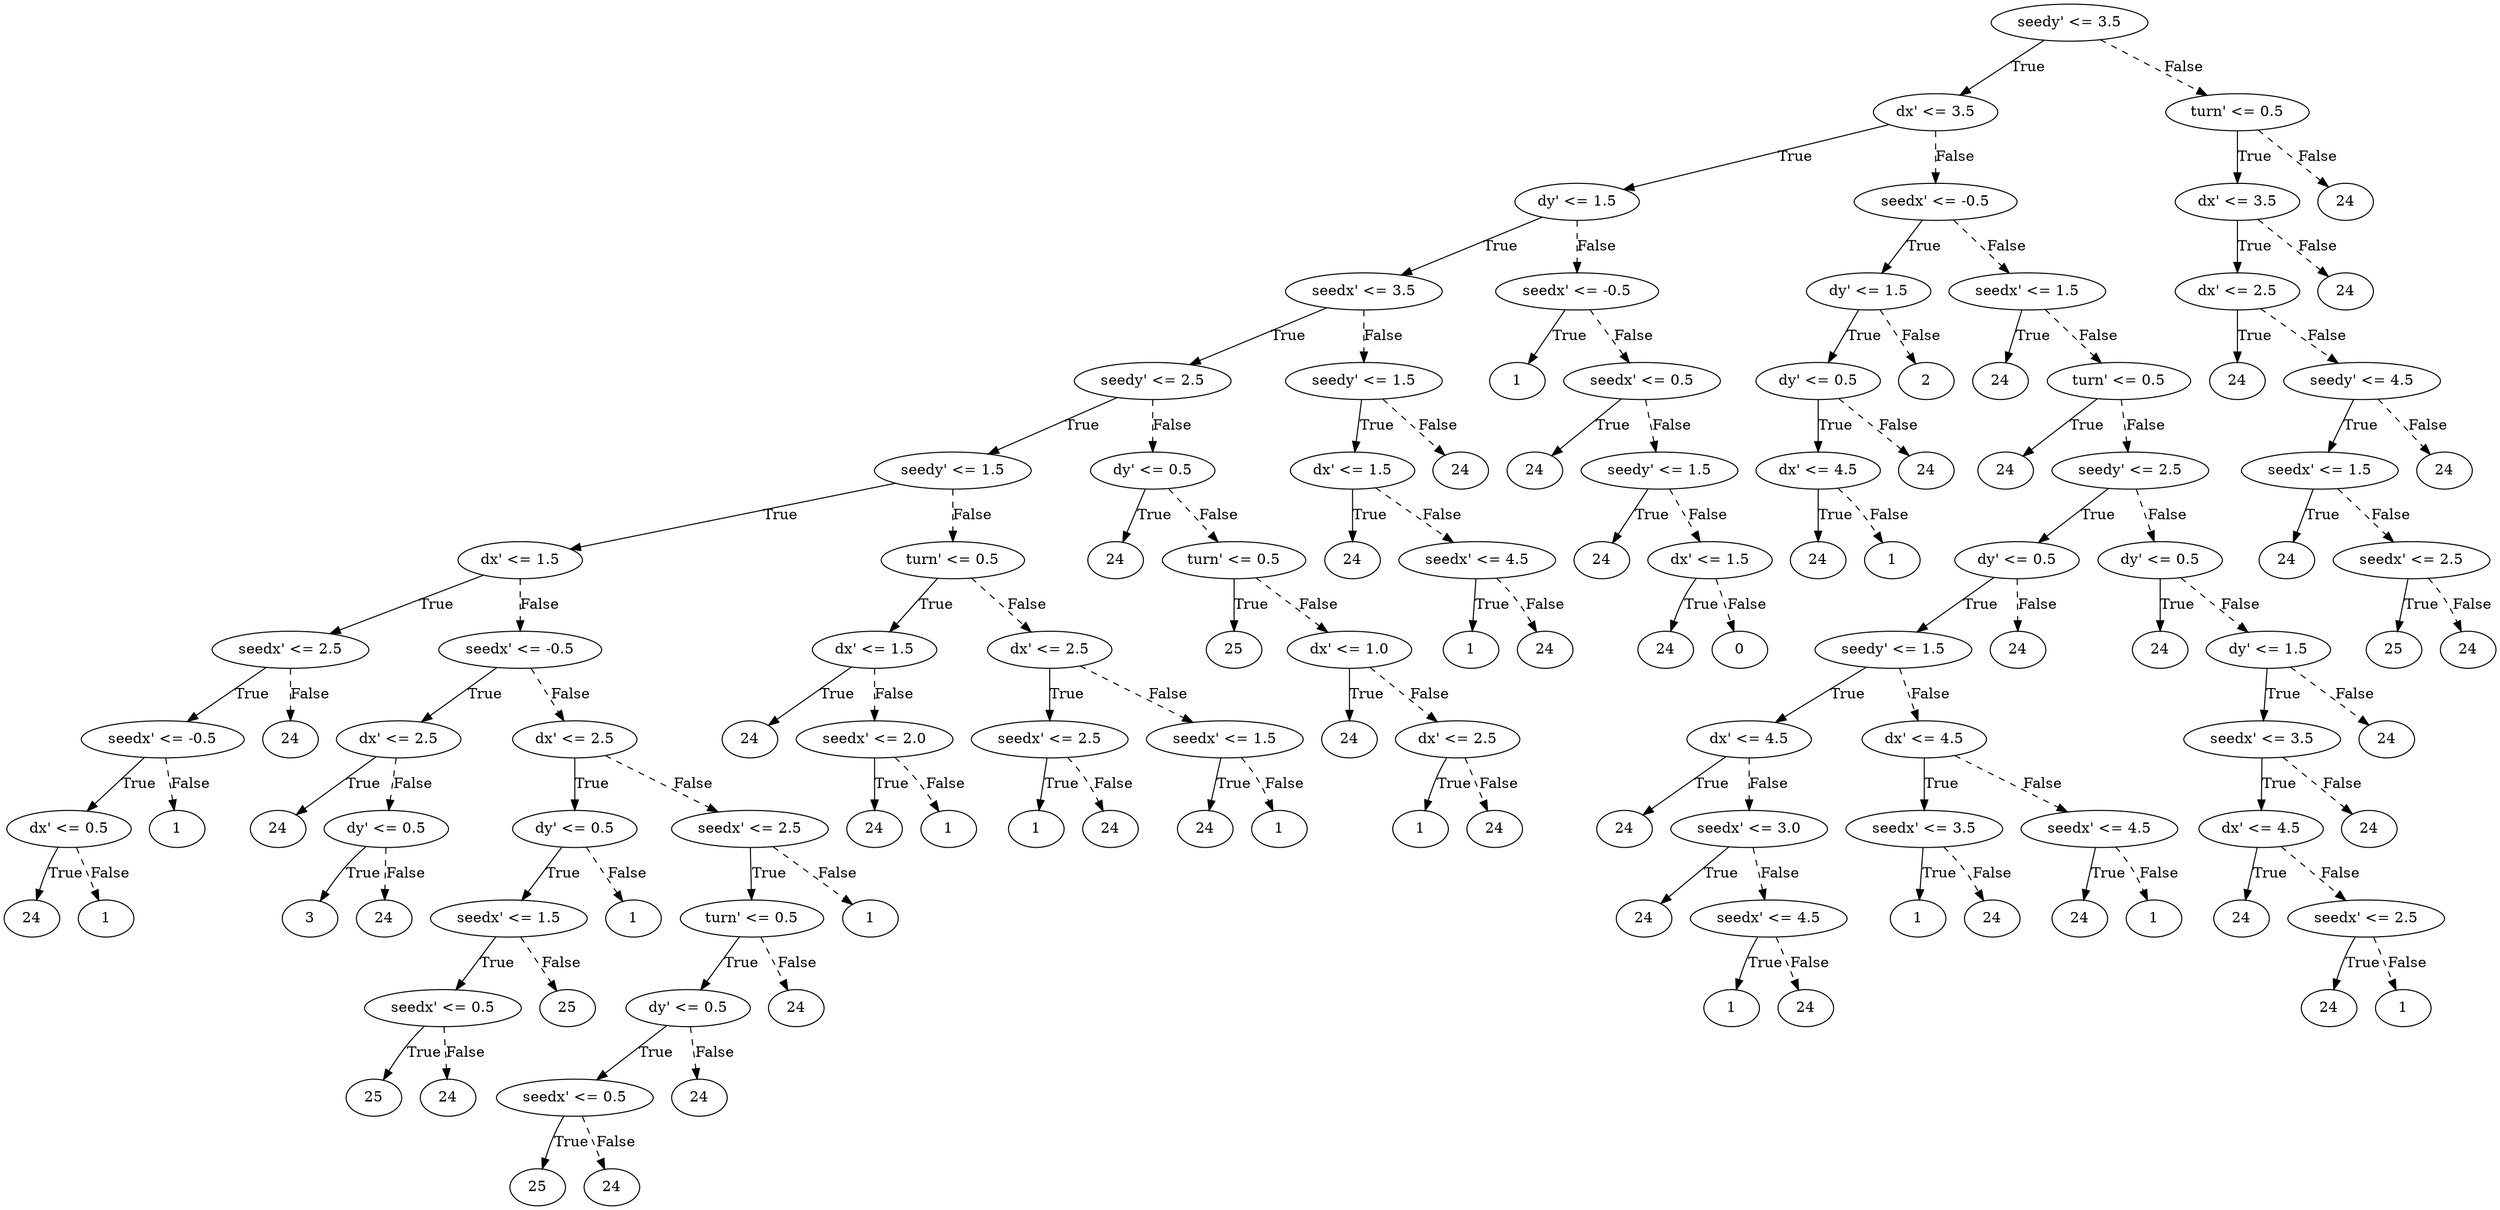 digraph {
0 [label="seedy' <= 3.5"];
1 [label="dx' <= 3.5"];
2 [label="dy' <= 1.5"];
3 [label="seedx' <= 3.5"];
4 [label="seedy' <= 2.5"];
5 [label="seedy' <= 1.5"];
6 [label="dx' <= 1.5"];
7 [label="seedx' <= 2.5"];
8 [label="seedx' <= -0.5"];
9 [label="dx' <= 0.5"];
10 [label="24"];
9 -> 10 [label="True"];
11 [label="1"];
9 -> 11 [style="dashed", label="False"];
8 -> 9 [label="True"];
12 [label="1"];
8 -> 12 [style="dashed", label="False"];
7 -> 8 [label="True"];
13 [label="24"];
7 -> 13 [style="dashed", label="False"];
6 -> 7 [label="True"];
14 [label="seedx' <= -0.5"];
15 [label="dx' <= 2.5"];
16 [label="24"];
15 -> 16 [label="True"];
17 [label="dy' <= 0.5"];
18 [label="3"];
17 -> 18 [label="True"];
19 [label="24"];
17 -> 19 [style="dashed", label="False"];
15 -> 17 [style="dashed", label="False"];
14 -> 15 [label="True"];
20 [label="dx' <= 2.5"];
21 [label="dy' <= 0.5"];
22 [label="seedx' <= 1.5"];
23 [label="seedx' <= 0.5"];
24 [label="25"];
23 -> 24 [label="True"];
25 [label="24"];
23 -> 25 [style="dashed", label="False"];
22 -> 23 [label="True"];
26 [label="25"];
22 -> 26 [style="dashed", label="False"];
21 -> 22 [label="True"];
27 [label="1"];
21 -> 27 [style="dashed", label="False"];
20 -> 21 [label="True"];
28 [label="seedx' <= 2.5"];
29 [label="turn' <= 0.5"];
30 [label="dy' <= 0.5"];
31 [label="seedx' <= 0.5"];
32 [label="25"];
31 -> 32 [label="True"];
33 [label="24"];
31 -> 33 [style="dashed", label="False"];
30 -> 31 [label="True"];
34 [label="24"];
30 -> 34 [style="dashed", label="False"];
29 -> 30 [label="True"];
35 [label="24"];
29 -> 35 [style="dashed", label="False"];
28 -> 29 [label="True"];
36 [label="1"];
28 -> 36 [style="dashed", label="False"];
20 -> 28 [style="dashed", label="False"];
14 -> 20 [style="dashed", label="False"];
6 -> 14 [style="dashed", label="False"];
5 -> 6 [label="True"];
37 [label="turn' <= 0.5"];
38 [label="dx' <= 1.5"];
39 [label="24"];
38 -> 39 [label="True"];
40 [label="seedx' <= 2.0"];
41 [label="24"];
40 -> 41 [label="True"];
42 [label="1"];
40 -> 42 [style="dashed", label="False"];
38 -> 40 [style="dashed", label="False"];
37 -> 38 [label="True"];
43 [label="dx' <= 2.5"];
44 [label="seedx' <= 2.5"];
45 [label="1"];
44 -> 45 [label="True"];
46 [label="24"];
44 -> 46 [style="dashed", label="False"];
43 -> 44 [label="True"];
47 [label="seedx' <= 1.5"];
48 [label="24"];
47 -> 48 [label="True"];
49 [label="1"];
47 -> 49 [style="dashed", label="False"];
43 -> 47 [style="dashed", label="False"];
37 -> 43 [style="dashed", label="False"];
5 -> 37 [style="dashed", label="False"];
4 -> 5 [label="True"];
50 [label="dy' <= 0.5"];
51 [label="24"];
50 -> 51 [label="True"];
52 [label="turn' <= 0.5"];
53 [label="25"];
52 -> 53 [label="True"];
54 [label="dx' <= 1.0"];
55 [label="24"];
54 -> 55 [label="True"];
56 [label="dx' <= 2.5"];
57 [label="1"];
56 -> 57 [label="True"];
58 [label="24"];
56 -> 58 [style="dashed", label="False"];
54 -> 56 [style="dashed", label="False"];
52 -> 54 [style="dashed", label="False"];
50 -> 52 [style="dashed", label="False"];
4 -> 50 [style="dashed", label="False"];
3 -> 4 [label="True"];
59 [label="seedy' <= 1.5"];
60 [label="dx' <= 1.5"];
61 [label="24"];
60 -> 61 [label="True"];
62 [label="seedx' <= 4.5"];
63 [label="1"];
62 -> 63 [label="True"];
64 [label="24"];
62 -> 64 [style="dashed", label="False"];
60 -> 62 [style="dashed", label="False"];
59 -> 60 [label="True"];
65 [label="24"];
59 -> 65 [style="dashed", label="False"];
3 -> 59 [style="dashed", label="False"];
2 -> 3 [label="True"];
66 [label="seedx' <= -0.5"];
67 [label="1"];
66 -> 67 [label="True"];
68 [label="seedx' <= 0.5"];
69 [label="24"];
68 -> 69 [label="True"];
70 [label="seedy' <= 1.5"];
71 [label="24"];
70 -> 71 [label="True"];
72 [label="dx' <= 1.5"];
73 [label="24"];
72 -> 73 [label="True"];
74 [label="0"];
72 -> 74 [style="dashed", label="False"];
70 -> 72 [style="dashed", label="False"];
68 -> 70 [style="dashed", label="False"];
66 -> 68 [style="dashed", label="False"];
2 -> 66 [style="dashed", label="False"];
1 -> 2 [label="True"];
75 [label="seedx' <= -0.5"];
76 [label="dy' <= 1.5"];
77 [label="dy' <= 0.5"];
78 [label="dx' <= 4.5"];
79 [label="24"];
78 -> 79 [label="True"];
80 [label="1"];
78 -> 80 [style="dashed", label="False"];
77 -> 78 [label="True"];
81 [label="24"];
77 -> 81 [style="dashed", label="False"];
76 -> 77 [label="True"];
82 [label="2"];
76 -> 82 [style="dashed", label="False"];
75 -> 76 [label="True"];
83 [label="seedx' <= 1.5"];
84 [label="24"];
83 -> 84 [label="True"];
85 [label="turn' <= 0.5"];
86 [label="24"];
85 -> 86 [label="True"];
87 [label="seedy' <= 2.5"];
88 [label="dy' <= 0.5"];
89 [label="seedy' <= 1.5"];
90 [label="dx' <= 4.5"];
91 [label="24"];
90 -> 91 [label="True"];
92 [label="seedx' <= 3.0"];
93 [label="24"];
92 -> 93 [label="True"];
94 [label="seedx' <= 4.5"];
95 [label="1"];
94 -> 95 [label="True"];
96 [label="24"];
94 -> 96 [style="dashed", label="False"];
92 -> 94 [style="dashed", label="False"];
90 -> 92 [style="dashed", label="False"];
89 -> 90 [label="True"];
97 [label="dx' <= 4.5"];
98 [label="seedx' <= 3.5"];
99 [label="1"];
98 -> 99 [label="True"];
100 [label="24"];
98 -> 100 [style="dashed", label="False"];
97 -> 98 [label="True"];
101 [label="seedx' <= 4.5"];
102 [label="24"];
101 -> 102 [label="True"];
103 [label="1"];
101 -> 103 [style="dashed", label="False"];
97 -> 101 [style="dashed", label="False"];
89 -> 97 [style="dashed", label="False"];
88 -> 89 [label="True"];
104 [label="24"];
88 -> 104 [style="dashed", label="False"];
87 -> 88 [label="True"];
105 [label="dy' <= 0.5"];
106 [label="24"];
105 -> 106 [label="True"];
107 [label="dy' <= 1.5"];
108 [label="seedx' <= 3.5"];
109 [label="dx' <= 4.5"];
110 [label="24"];
109 -> 110 [label="True"];
111 [label="seedx' <= 2.5"];
112 [label="24"];
111 -> 112 [label="True"];
113 [label="1"];
111 -> 113 [style="dashed", label="False"];
109 -> 111 [style="dashed", label="False"];
108 -> 109 [label="True"];
114 [label="24"];
108 -> 114 [style="dashed", label="False"];
107 -> 108 [label="True"];
115 [label="24"];
107 -> 115 [style="dashed", label="False"];
105 -> 107 [style="dashed", label="False"];
87 -> 105 [style="dashed", label="False"];
85 -> 87 [style="dashed", label="False"];
83 -> 85 [style="dashed", label="False"];
75 -> 83 [style="dashed", label="False"];
1 -> 75 [style="dashed", label="False"];
0 -> 1 [label="True"];
116 [label="turn' <= 0.5"];
117 [label="dx' <= 3.5"];
118 [label="dx' <= 2.5"];
119 [label="24"];
118 -> 119 [label="True"];
120 [label="seedy' <= 4.5"];
121 [label="seedx' <= 1.5"];
122 [label="24"];
121 -> 122 [label="True"];
123 [label="seedx' <= 2.5"];
124 [label="25"];
123 -> 124 [label="True"];
125 [label="24"];
123 -> 125 [style="dashed", label="False"];
121 -> 123 [style="dashed", label="False"];
120 -> 121 [label="True"];
126 [label="24"];
120 -> 126 [style="dashed", label="False"];
118 -> 120 [style="dashed", label="False"];
117 -> 118 [label="True"];
127 [label="24"];
117 -> 127 [style="dashed", label="False"];
116 -> 117 [label="True"];
128 [label="24"];
116 -> 128 [style="dashed", label="False"];
0 -> 116 [style="dashed", label="False"];

}
